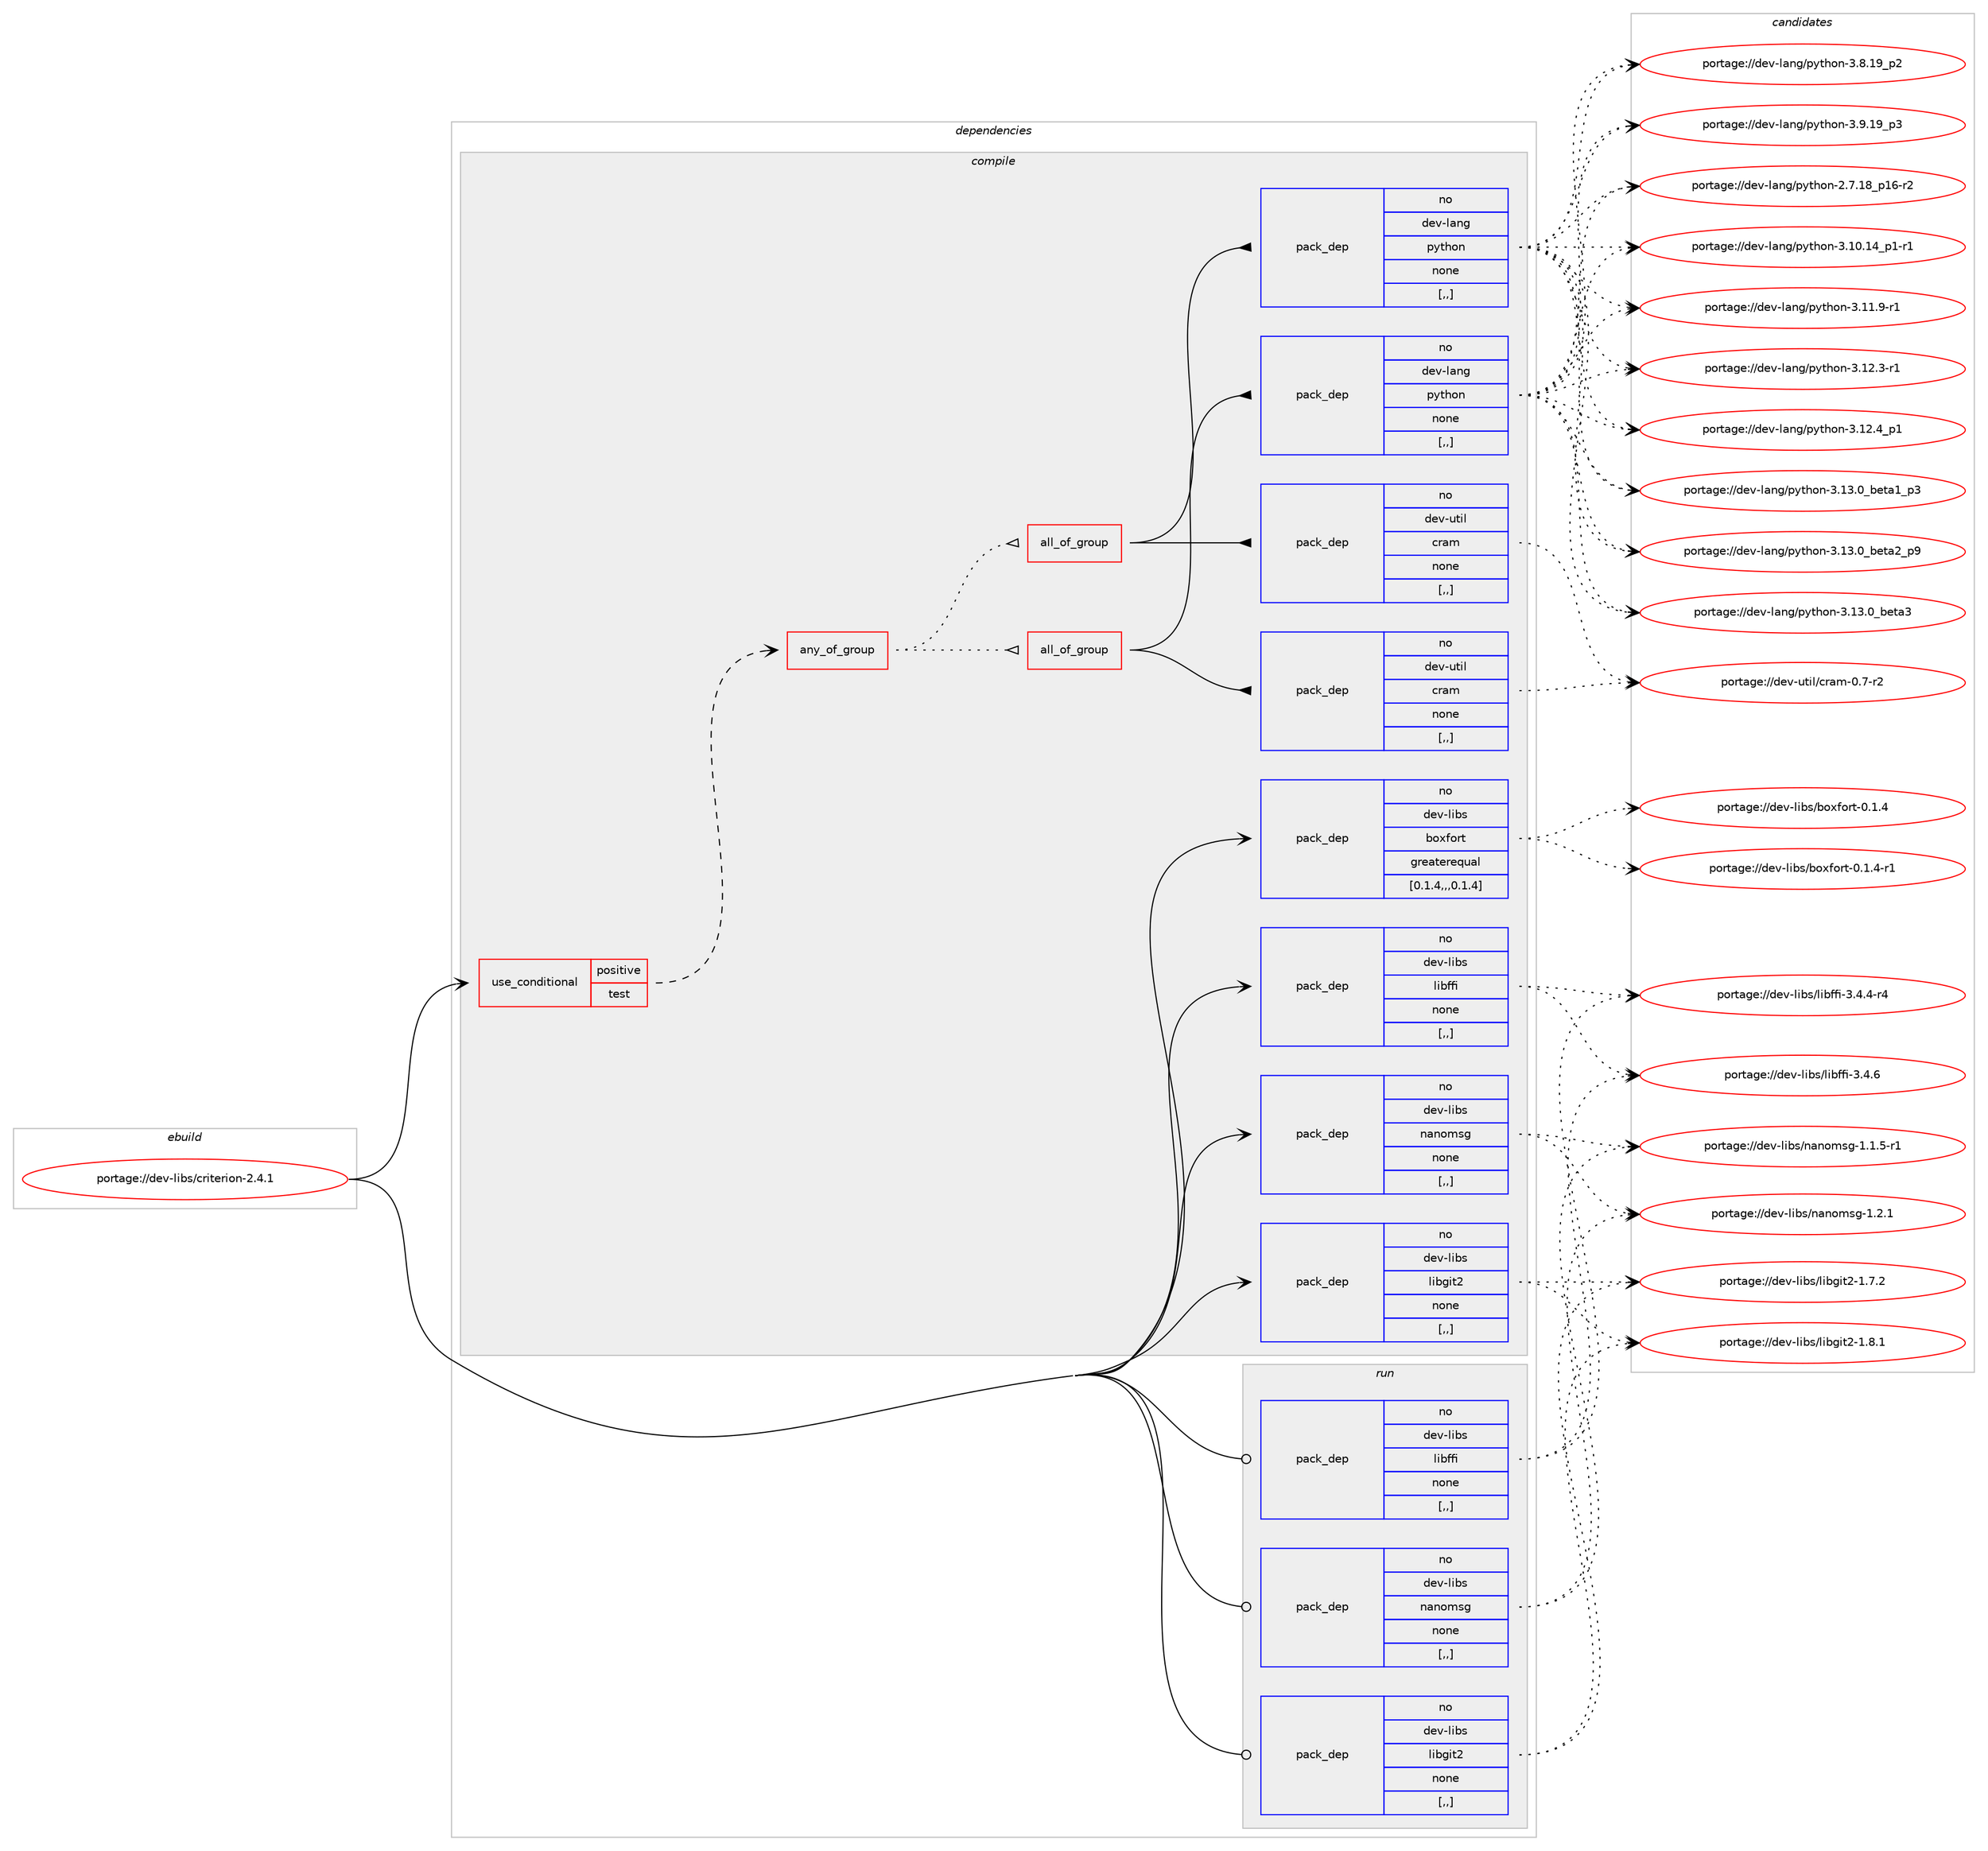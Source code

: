 digraph prolog {

# *************
# Graph options
# *************

newrank=true;
concentrate=true;
compound=true;
graph [rankdir=LR,fontname=Helvetica,fontsize=10,ranksep=1.5];#, ranksep=2.5, nodesep=0.2];
edge  [arrowhead=vee];
node  [fontname=Helvetica,fontsize=10];

# **********
# The ebuild
# **********

subgraph cluster_leftcol {
color=gray;
rank=same;
label=<<i>ebuild</i>>;
id [label="portage://dev-libs/criterion-2.4.1", color=red, width=4, href="../dev-libs/criterion-2.4.1.svg"];
}

# ****************
# The dependencies
# ****************

subgraph cluster_midcol {
color=gray;
label=<<i>dependencies</i>>;
subgraph cluster_compile {
fillcolor="#eeeeee";
style=filled;
label=<<i>compile</i>>;
subgraph cond25368 {
dependency104634 [label=<<TABLE BORDER="0" CELLBORDER="1" CELLSPACING="0" CELLPADDING="4"><TR><TD ROWSPAN="3" CELLPADDING="10">use_conditional</TD></TR><TR><TD>positive</TD></TR><TR><TD>test</TD></TR></TABLE>>, shape=none, color=red];
subgraph any989 {
dependency104635 [label=<<TABLE BORDER="0" CELLBORDER="1" CELLSPACING="0" CELLPADDING="4"><TR><TD CELLPADDING="10">any_of_group</TD></TR></TABLE>>, shape=none, color=red];subgraph all138 {
dependency104636 [label=<<TABLE BORDER="0" CELLBORDER="1" CELLSPACING="0" CELLPADDING="4"><TR><TD CELLPADDING="10">all_of_group</TD></TR></TABLE>>, shape=none, color=red];subgraph pack78142 {
dependency104637 [label=<<TABLE BORDER="0" CELLBORDER="1" CELLSPACING="0" CELLPADDING="4" WIDTH="220"><TR><TD ROWSPAN="6" CELLPADDING="30">pack_dep</TD></TR><TR><TD WIDTH="110">no</TD></TR><TR><TD>dev-lang</TD></TR><TR><TD>python</TD></TR><TR><TD>none</TD></TR><TR><TD>[,,]</TD></TR></TABLE>>, shape=none, color=blue];
}
dependency104636:e -> dependency104637:w [weight=20,style="solid",arrowhead="inv"];
subgraph pack78143 {
dependency104638 [label=<<TABLE BORDER="0" CELLBORDER="1" CELLSPACING="0" CELLPADDING="4" WIDTH="220"><TR><TD ROWSPAN="6" CELLPADDING="30">pack_dep</TD></TR><TR><TD WIDTH="110">no</TD></TR><TR><TD>dev-util</TD></TR><TR><TD>cram</TD></TR><TR><TD>none</TD></TR><TR><TD>[,,]</TD></TR></TABLE>>, shape=none, color=blue];
}
dependency104636:e -> dependency104638:w [weight=20,style="solid",arrowhead="inv"];
}
dependency104635:e -> dependency104636:w [weight=20,style="dotted",arrowhead="oinv"];
subgraph all139 {
dependency104639 [label=<<TABLE BORDER="0" CELLBORDER="1" CELLSPACING="0" CELLPADDING="4"><TR><TD CELLPADDING="10">all_of_group</TD></TR></TABLE>>, shape=none, color=red];subgraph pack78144 {
dependency104640 [label=<<TABLE BORDER="0" CELLBORDER="1" CELLSPACING="0" CELLPADDING="4" WIDTH="220"><TR><TD ROWSPAN="6" CELLPADDING="30">pack_dep</TD></TR><TR><TD WIDTH="110">no</TD></TR><TR><TD>dev-lang</TD></TR><TR><TD>python</TD></TR><TR><TD>none</TD></TR><TR><TD>[,,]</TD></TR></TABLE>>, shape=none, color=blue];
}
dependency104639:e -> dependency104640:w [weight=20,style="solid",arrowhead="inv"];
subgraph pack78145 {
dependency104641 [label=<<TABLE BORDER="0" CELLBORDER="1" CELLSPACING="0" CELLPADDING="4" WIDTH="220"><TR><TD ROWSPAN="6" CELLPADDING="30">pack_dep</TD></TR><TR><TD WIDTH="110">no</TD></TR><TR><TD>dev-util</TD></TR><TR><TD>cram</TD></TR><TR><TD>none</TD></TR><TR><TD>[,,]</TD></TR></TABLE>>, shape=none, color=blue];
}
dependency104639:e -> dependency104641:w [weight=20,style="solid",arrowhead="inv"];
}
dependency104635:e -> dependency104639:w [weight=20,style="dotted",arrowhead="oinv"];
}
dependency104634:e -> dependency104635:w [weight=20,style="dashed",arrowhead="vee"];
}
id:e -> dependency104634:w [weight=20,style="solid",arrowhead="vee"];
subgraph pack78146 {
dependency104642 [label=<<TABLE BORDER="0" CELLBORDER="1" CELLSPACING="0" CELLPADDING="4" WIDTH="220"><TR><TD ROWSPAN="6" CELLPADDING="30">pack_dep</TD></TR><TR><TD WIDTH="110">no</TD></TR><TR><TD>dev-libs</TD></TR><TR><TD>boxfort</TD></TR><TR><TD>greaterequal</TD></TR><TR><TD>[0.1.4,,,0.1.4]</TD></TR></TABLE>>, shape=none, color=blue];
}
id:e -> dependency104642:w [weight=20,style="solid",arrowhead="vee"];
subgraph pack78147 {
dependency104643 [label=<<TABLE BORDER="0" CELLBORDER="1" CELLSPACING="0" CELLPADDING="4" WIDTH="220"><TR><TD ROWSPAN="6" CELLPADDING="30">pack_dep</TD></TR><TR><TD WIDTH="110">no</TD></TR><TR><TD>dev-libs</TD></TR><TR><TD>libffi</TD></TR><TR><TD>none</TD></TR><TR><TD>[,,]</TD></TR></TABLE>>, shape=none, color=blue];
}
id:e -> dependency104643:w [weight=20,style="solid",arrowhead="vee"];
subgraph pack78148 {
dependency104644 [label=<<TABLE BORDER="0" CELLBORDER="1" CELLSPACING="0" CELLPADDING="4" WIDTH="220"><TR><TD ROWSPAN="6" CELLPADDING="30">pack_dep</TD></TR><TR><TD WIDTH="110">no</TD></TR><TR><TD>dev-libs</TD></TR><TR><TD>libgit2</TD></TR><TR><TD>none</TD></TR><TR><TD>[,,]</TD></TR></TABLE>>, shape=none, color=blue];
}
id:e -> dependency104644:w [weight=20,style="solid",arrowhead="vee"];
subgraph pack78149 {
dependency104645 [label=<<TABLE BORDER="0" CELLBORDER="1" CELLSPACING="0" CELLPADDING="4" WIDTH="220"><TR><TD ROWSPAN="6" CELLPADDING="30">pack_dep</TD></TR><TR><TD WIDTH="110">no</TD></TR><TR><TD>dev-libs</TD></TR><TR><TD>nanomsg</TD></TR><TR><TD>none</TD></TR><TR><TD>[,,]</TD></TR></TABLE>>, shape=none, color=blue];
}
id:e -> dependency104645:w [weight=20,style="solid",arrowhead="vee"];
}
subgraph cluster_compileandrun {
fillcolor="#eeeeee";
style=filled;
label=<<i>compile and run</i>>;
}
subgraph cluster_run {
fillcolor="#eeeeee";
style=filled;
label=<<i>run</i>>;
subgraph pack78150 {
dependency104646 [label=<<TABLE BORDER="0" CELLBORDER="1" CELLSPACING="0" CELLPADDING="4" WIDTH="220"><TR><TD ROWSPAN="6" CELLPADDING="30">pack_dep</TD></TR><TR><TD WIDTH="110">no</TD></TR><TR><TD>dev-libs</TD></TR><TR><TD>libffi</TD></TR><TR><TD>none</TD></TR><TR><TD>[,,]</TD></TR></TABLE>>, shape=none, color=blue];
}
id:e -> dependency104646:w [weight=20,style="solid",arrowhead="odot"];
subgraph pack78151 {
dependency104647 [label=<<TABLE BORDER="0" CELLBORDER="1" CELLSPACING="0" CELLPADDING="4" WIDTH="220"><TR><TD ROWSPAN="6" CELLPADDING="30">pack_dep</TD></TR><TR><TD WIDTH="110">no</TD></TR><TR><TD>dev-libs</TD></TR><TR><TD>libgit2</TD></TR><TR><TD>none</TD></TR><TR><TD>[,,]</TD></TR></TABLE>>, shape=none, color=blue];
}
id:e -> dependency104647:w [weight=20,style="solid",arrowhead="odot"];
subgraph pack78152 {
dependency104648 [label=<<TABLE BORDER="0" CELLBORDER="1" CELLSPACING="0" CELLPADDING="4" WIDTH="220"><TR><TD ROWSPAN="6" CELLPADDING="30">pack_dep</TD></TR><TR><TD WIDTH="110">no</TD></TR><TR><TD>dev-libs</TD></TR><TR><TD>nanomsg</TD></TR><TR><TD>none</TD></TR><TR><TD>[,,]</TD></TR></TABLE>>, shape=none, color=blue];
}
id:e -> dependency104648:w [weight=20,style="solid",arrowhead="odot"];
}
}

# **************
# The candidates
# **************

subgraph cluster_choices {
rank=same;
color=gray;
label=<<i>candidates</i>>;

subgraph choice78142 {
color=black;
nodesep=1;
choice100101118451089711010347112121116104111110455046554649569511249544511450 [label="portage://dev-lang/python-2.7.18_p16-r2", color=red, width=4,href="../dev-lang/python-2.7.18_p16-r2.svg"];
choice100101118451089711010347112121116104111110455146494846495295112494511449 [label="portage://dev-lang/python-3.10.14_p1-r1", color=red, width=4,href="../dev-lang/python-3.10.14_p1-r1.svg"];
choice100101118451089711010347112121116104111110455146494946574511449 [label="portage://dev-lang/python-3.11.9-r1", color=red, width=4,href="../dev-lang/python-3.11.9-r1.svg"];
choice100101118451089711010347112121116104111110455146495046514511449 [label="portage://dev-lang/python-3.12.3-r1", color=red, width=4,href="../dev-lang/python-3.12.3-r1.svg"];
choice100101118451089711010347112121116104111110455146495046529511249 [label="portage://dev-lang/python-3.12.4_p1", color=red, width=4,href="../dev-lang/python-3.12.4_p1.svg"];
choice10010111845108971101034711212111610411111045514649514648959810111697499511251 [label="portage://dev-lang/python-3.13.0_beta1_p3", color=red, width=4,href="../dev-lang/python-3.13.0_beta1_p3.svg"];
choice10010111845108971101034711212111610411111045514649514648959810111697509511257 [label="portage://dev-lang/python-3.13.0_beta2_p9", color=red, width=4,href="../dev-lang/python-3.13.0_beta2_p9.svg"];
choice1001011184510897110103471121211161041111104551464951464895981011169751 [label="portage://dev-lang/python-3.13.0_beta3", color=red, width=4,href="../dev-lang/python-3.13.0_beta3.svg"];
choice100101118451089711010347112121116104111110455146564649579511250 [label="portage://dev-lang/python-3.8.19_p2", color=red, width=4,href="../dev-lang/python-3.8.19_p2.svg"];
choice100101118451089711010347112121116104111110455146574649579511251 [label="portage://dev-lang/python-3.9.19_p3", color=red, width=4,href="../dev-lang/python-3.9.19_p3.svg"];
dependency104637:e -> choice100101118451089711010347112121116104111110455046554649569511249544511450:w [style=dotted,weight="100"];
dependency104637:e -> choice100101118451089711010347112121116104111110455146494846495295112494511449:w [style=dotted,weight="100"];
dependency104637:e -> choice100101118451089711010347112121116104111110455146494946574511449:w [style=dotted,weight="100"];
dependency104637:e -> choice100101118451089711010347112121116104111110455146495046514511449:w [style=dotted,weight="100"];
dependency104637:e -> choice100101118451089711010347112121116104111110455146495046529511249:w [style=dotted,weight="100"];
dependency104637:e -> choice10010111845108971101034711212111610411111045514649514648959810111697499511251:w [style=dotted,weight="100"];
dependency104637:e -> choice10010111845108971101034711212111610411111045514649514648959810111697509511257:w [style=dotted,weight="100"];
dependency104637:e -> choice1001011184510897110103471121211161041111104551464951464895981011169751:w [style=dotted,weight="100"];
dependency104637:e -> choice100101118451089711010347112121116104111110455146564649579511250:w [style=dotted,weight="100"];
dependency104637:e -> choice100101118451089711010347112121116104111110455146574649579511251:w [style=dotted,weight="100"];
}
subgraph choice78143 {
color=black;
nodesep=1;
choice10010111845117116105108479911497109454846554511450 [label="portage://dev-util/cram-0.7-r2", color=red, width=4,href="../dev-util/cram-0.7-r2.svg"];
dependency104638:e -> choice10010111845117116105108479911497109454846554511450:w [style=dotted,weight="100"];
}
subgraph choice78144 {
color=black;
nodesep=1;
choice100101118451089711010347112121116104111110455046554649569511249544511450 [label="portage://dev-lang/python-2.7.18_p16-r2", color=red, width=4,href="../dev-lang/python-2.7.18_p16-r2.svg"];
choice100101118451089711010347112121116104111110455146494846495295112494511449 [label="portage://dev-lang/python-3.10.14_p1-r1", color=red, width=4,href="../dev-lang/python-3.10.14_p1-r1.svg"];
choice100101118451089711010347112121116104111110455146494946574511449 [label="portage://dev-lang/python-3.11.9-r1", color=red, width=4,href="../dev-lang/python-3.11.9-r1.svg"];
choice100101118451089711010347112121116104111110455146495046514511449 [label="portage://dev-lang/python-3.12.3-r1", color=red, width=4,href="../dev-lang/python-3.12.3-r1.svg"];
choice100101118451089711010347112121116104111110455146495046529511249 [label="portage://dev-lang/python-3.12.4_p1", color=red, width=4,href="../dev-lang/python-3.12.4_p1.svg"];
choice10010111845108971101034711212111610411111045514649514648959810111697499511251 [label="portage://dev-lang/python-3.13.0_beta1_p3", color=red, width=4,href="../dev-lang/python-3.13.0_beta1_p3.svg"];
choice10010111845108971101034711212111610411111045514649514648959810111697509511257 [label="portage://dev-lang/python-3.13.0_beta2_p9", color=red, width=4,href="../dev-lang/python-3.13.0_beta2_p9.svg"];
choice1001011184510897110103471121211161041111104551464951464895981011169751 [label="portage://dev-lang/python-3.13.0_beta3", color=red, width=4,href="../dev-lang/python-3.13.0_beta3.svg"];
choice100101118451089711010347112121116104111110455146564649579511250 [label="portage://dev-lang/python-3.8.19_p2", color=red, width=4,href="../dev-lang/python-3.8.19_p2.svg"];
choice100101118451089711010347112121116104111110455146574649579511251 [label="portage://dev-lang/python-3.9.19_p3", color=red, width=4,href="../dev-lang/python-3.9.19_p3.svg"];
dependency104640:e -> choice100101118451089711010347112121116104111110455046554649569511249544511450:w [style=dotted,weight="100"];
dependency104640:e -> choice100101118451089711010347112121116104111110455146494846495295112494511449:w [style=dotted,weight="100"];
dependency104640:e -> choice100101118451089711010347112121116104111110455146494946574511449:w [style=dotted,weight="100"];
dependency104640:e -> choice100101118451089711010347112121116104111110455146495046514511449:w [style=dotted,weight="100"];
dependency104640:e -> choice100101118451089711010347112121116104111110455146495046529511249:w [style=dotted,weight="100"];
dependency104640:e -> choice10010111845108971101034711212111610411111045514649514648959810111697499511251:w [style=dotted,weight="100"];
dependency104640:e -> choice10010111845108971101034711212111610411111045514649514648959810111697509511257:w [style=dotted,weight="100"];
dependency104640:e -> choice1001011184510897110103471121211161041111104551464951464895981011169751:w [style=dotted,weight="100"];
dependency104640:e -> choice100101118451089711010347112121116104111110455146564649579511250:w [style=dotted,weight="100"];
dependency104640:e -> choice100101118451089711010347112121116104111110455146574649579511251:w [style=dotted,weight="100"];
}
subgraph choice78145 {
color=black;
nodesep=1;
choice10010111845117116105108479911497109454846554511450 [label="portage://dev-util/cram-0.7-r2", color=red, width=4,href="../dev-util/cram-0.7-r2.svg"];
dependency104641:e -> choice10010111845117116105108479911497109454846554511450:w [style=dotted,weight="100"];
}
subgraph choice78146 {
color=black;
nodesep=1;
choice10010111845108105981154798111120102111114116454846494652 [label="portage://dev-libs/boxfort-0.1.4", color=red, width=4,href="../dev-libs/boxfort-0.1.4.svg"];
choice100101118451081059811547981111201021111141164548464946524511449 [label="portage://dev-libs/boxfort-0.1.4-r1", color=red, width=4,href="../dev-libs/boxfort-0.1.4-r1.svg"];
dependency104642:e -> choice10010111845108105981154798111120102111114116454846494652:w [style=dotted,weight="100"];
dependency104642:e -> choice100101118451081059811547981111201021111141164548464946524511449:w [style=dotted,weight="100"];
}
subgraph choice78147 {
color=black;
nodesep=1;
choice100101118451081059811547108105981021021054551465246524511452 [label="portage://dev-libs/libffi-3.4.4-r4", color=red, width=4,href="../dev-libs/libffi-3.4.4-r4.svg"];
choice10010111845108105981154710810598102102105455146524654 [label="portage://dev-libs/libffi-3.4.6", color=red, width=4,href="../dev-libs/libffi-3.4.6.svg"];
dependency104643:e -> choice100101118451081059811547108105981021021054551465246524511452:w [style=dotted,weight="100"];
dependency104643:e -> choice10010111845108105981154710810598102102105455146524654:w [style=dotted,weight="100"];
}
subgraph choice78148 {
color=black;
nodesep=1;
choice1001011184510810598115471081059810310511650454946554650 [label="portage://dev-libs/libgit2-1.7.2", color=red, width=4,href="../dev-libs/libgit2-1.7.2.svg"];
choice1001011184510810598115471081059810310511650454946564649 [label="portage://dev-libs/libgit2-1.8.1", color=red, width=4,href="../dev-libs/libgit2-1.8.1.svg"];
dependency104644:e -> choice1001011184510810598115471081059810310511650454946554650:w [style=dotted,weight="100"];
dependency104644:e -> choice1001011184510810598115471081059810310511650454946564649:w [style=dotted,weight="100"];
}
subgraph choice78149 {
color=black;
nodesep=1;
choice100101118451081059811547110971101111091151034549464946534511449 [label="portage://dev-libs/nanomsg-1.1.5-r1", color=red, width=4,href="../dev-libs/nanomsg-1.1.5-r1.svg"];
choice10010111845108105981154711097110111109115103454946504649 [label="portage://dev-libs/nanomsg-1.2.1", color=red, width=4,href="../dev-libs/nanomsg-1.2.1.svg"];
dependency104645:e -> choice100101118451081059811547110971101111091151034549464946534511449:w [style=dotted,weight="100"];
dependency104645:e -> choice10010111845108105981154711097110111109115103454946504649:w [style=dotted,weight="100"];
}
subgraph choice78150 {
color=black;
nodesep=1;
choice100101118451081059811547108105981021021054551465246524511452 [label="portage://dev-libs/libffi-3.4.4-r4", color=red, width=4,href="../dev-libs/libffi-3.4.4-r4.svg"];
choice10010111845108105981154710810598102102105455146524654 [label="portage://dev-libs/libffi-3.4.6", color=red, width=4,href="../dev-libs/libffi-3.4.6.svg"];
dependency104646:e -> choice100101118451081059811547108105981021021054551465246524511452:w [style=dotted,weight="100"];
dependency104646:e -> choice10010111845108105981154710810598102102105455146524654:w [style=dotted,weight="100"];
}
subgraph choice78151 {
color=black;
nodesep=1;
choice1001011184510810598115471081059810310511650454946554650 [label="portage://dev-libs/libgit2-1.7.2", color=red, width=4,href="../dev-libs/libgit2-1.7.2.svg"];
choice1001011184510810598115471081059810310511650454946564649 [label="portage://dev-libs/libgit2-1.8.1", color=red, width=4,href="../dev-libs/libgit2-1.8.1.svg"];
dependency104647:e -> choice1001011184510810598115471081059810310511650454946554650:w [style=dotted,weight="100"];
dependency104647:e -> choice1001011184510810598115471081059810310511650454946564649:w [style=dotted,weight="100"];
}
subgraph choice78152 {
color=black;
nodesep=1;
choice100101118451081059811547110971101111091151034549464946534511449 [label="portage://dev-libs/nanomsg-1.1.5-r1", color=red, width=4,href="../dev-libs/nanomsg-1.1.5-r1.svg"];
choice10010111845108105981154711097110111109115103454946504649 [label="portage://dev-libs/nanomsg-1.2.1", color=red, width=4,href="../dev-libs/nanomsg-1.2.1.svg"];
dependency104648:e -> choice100101118451081059811547110971101111091151034549464946534511449:w [style=dotted,weight="100"];
dependency104648:e -> choice10010111845108105981154711097110111109115103454946504649:w [style=dotted,weight="100"];
}
}

}
